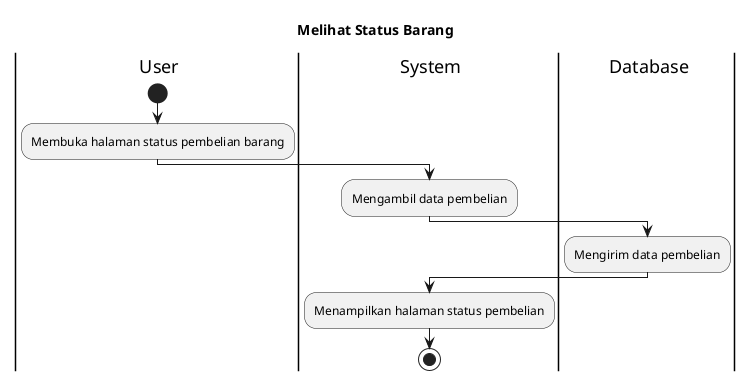 @startuml
title Melihat Status Barang
|U| User
|S| System
|D| Database
|U|
start
:Membuka halaman status pembelian barang;
|S|
:Mengambil data pembelian;
|D|
:Mengirim data pembelian;
|S|
:Menampilkan halaman status pembelian;
stop
@enduml
